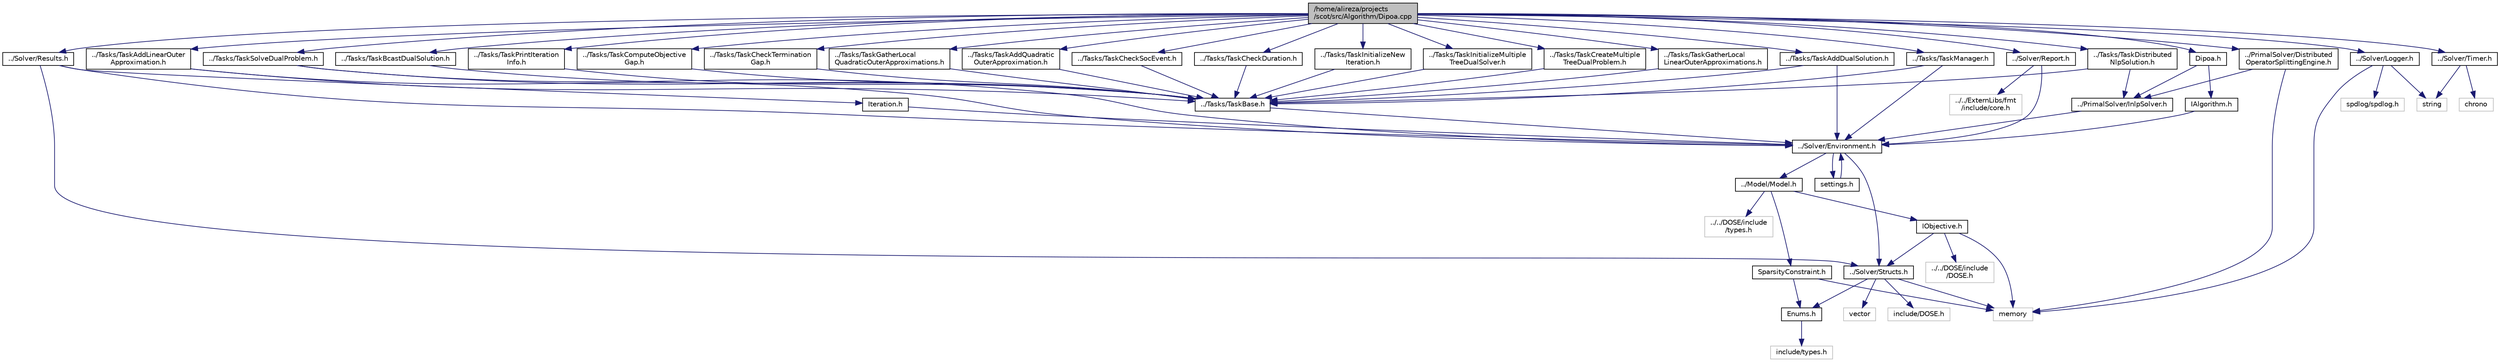 digraph "/home/alireza/projects/scot/src/Algorithm/Dipoa.cpp"
{
 // LATEX_PDF_SIZE
  edge [fontname="Helvetica",fontsize="10",labelfontname="Helvetica",labelfontsize="10"];
  node [fontname="Helvetica",fontsize="10",shape=record];
  Node1 [label="/home/alireza/projects\l/scot/src/Algorithm/Dipoa.cpp",height=0.2,width=0.4,color="black", fillcolor="grey75", style="filled", fontcolor="black",tooltip=" "];
  Node1 -> Node2 [color="midnightblue",fontsize="10",style="solid"];
  Node2 [label="Dipoa.h",height=0.2,width=0.4,color="black", fillcolor="white", style="filled",URL="$Dipoa_8h.html",tooltip=" "];
  Node2 -> Node3 [color="midnightblue",fontsize="10",style="solid"];
  Node3 [label="IAlgorithm.h",height=0.2,width=0.4,color="black", fillcolor="white", style="filled",URL="$IAlgorithm_8h.html",tooltip=" "];
  Node3 -> Node4 [color="midnightblue",fontsize="10",style="solid"];
  Node4 [label="../Solver/Environment.h",height=0.2,width=0.4,color="black", fillcolor="white", style="filled",URL="$Environment_8h.html",tooltip=" "];
  Node4 -> Node5 [color="midnightblue",fontsize="10",style="solid"];
  Node5 [label="../Model/Model.h",height=0.2,width=0.4,color="black", fillcolor="white", style="filled",URL="$Model_8h.html",tooltip=" "];
  Node5 -> Node6 [color="midnightblue",fontsize="10",style="solid"];
  Node6 [label="IObjective.h",height=0.2,width=0.4,color="black", fillcolor="white", style="filled",URL="$IObjective_8h.html",tooltip=" "];
  Node6 -> Node7 [color="midnightblue",fontsize="10",style="solid"];
  Node7 [label="../Solver/Structs.h",height=0.2,width=0.4,color="black", fillcolor="white", style="filled",URL="$Structs_8h.html",tooltip=" "];
  Node7 -> Node8 [color="midnightblue",fontsize="10",style="solid"];
  Node8 [label="vector",height=0.2,width=0.4,color="grey75", fillcolor="white", style="filled",tooltip=" "];
  Node7 -> Node9 [color="midnightblue",fontsize="10",style="solid"];
  Node9 [label="memory",height=0.2,width=0.4,color="grey75", fillcolor="white", style="filled",tooltip=" "];
  Node7 -> Node10 [color="midnightblue",fontsize="10",style="solid"];
  Node10 [label="Enums.h",height=0.2,width=0.4,color="black", fillcolor="white", style="filled",URL="$Enums_8h.html",tooltip=" "];
  Node10 -> Node11 [color="midnightblue",fontsize="10",style="solid"];
  Node11 [label="include/types.h",height=0.2,width=0.4,color="grey75", fillcolor="white", style="filled",tooltip=" "];
  Node7 -> Node12 [color="midnightblue",fontsize="10",style="solid"];
  Node12 [label="include/DOSE.h",height=0.2,width=0.4,color="grey75", fillcolor="white", style="filled",tooltip=" "];
  Node6 -> Node9 [color="midnightblue",fontsize="10",style="solid"];
  Node6 -> Node13 [color="midnightblue",fontsize="10",style="solid"];
  Node13 [label="../../DOSE/include\l/DOSE.h",height=0.2,width=0.4,color="grey75", fillcolor="white", style="filled",tooltip=" "];
  Node5 -> Node14 [color="midnightblue",fontsize="10",style="solid"];
  Node14 [label="SparsityConstraint.h",height=0.2,width=0.4,color="black", fillcolor="white", style="filled",URL="$SparsityConstraint_8h.html",tooltip=" "];
  Node14 -> Node10 [color="midnightblue",fontsize="10",style="solid"];
  Node14 -> Node9 [color="midnightblue",fontsize="10",style="solid"];
  Node5 -> Node15 [color="midnightblue",fontsize="10",style="solid"];
  Node15 [label="../../DOSE/include\l/types.h",height=0.2,width=0.4,color="grey75", fillcolor="white", style="filled",tooltip=" "];
  Node4 -> Node7 [color="midnightblue",fontsize="10",style="solid"];
  Node4 -> Node16 [color="midnightblue",fontsize="10",style="solid"];
  Node16 [label="settings.h",height=0.2,width=0.4,color="black", fillcolor="white", style="filled",URL="$settings_8h.html",tooltip=" "];
  Node16 -> Node4 [color="midnightblue",fontsize="10",style="solid"];
  Node2 -> Node17 [color="midnightblue",fontsize="10",style="solid"];
  Node17 [label="../PrimalSolver/InlpSolver.h",height=0.2,width=0.4,color="black", fillcolor="white", style="filled",URL="$InlpSolver_8h.html",tooltip=" "];
  Node17 -> Node4 [color="midnightblue",fontsize="10",style="solid"];
  Node1 -> Node18 [color="midnightblue",fontsize="10",style="solid"];
  Node18 [label="../Solver/Results.h",height=0.2,width=0.4,color="black", fillcolor="white", style="filled",URL="$Results_8h.html",tooltip=" "];
  Node18 -> Node4 [color="midnightblue",fontsize="10",style="solid"];
  Node18 -> Node7 [color="midnightblue",fontsize="10",style="solid"];
  Node18 -> Node19 [color="midnightblue",fontsize="10",style="solid"];
  Node19 [label="Iteration.h",height=0.2,width=0.4,color="black", fillcolor="white", style="filled",URL="$Iteration_8h.html",tooltip=" "];
  Node19 -> Node4 [color="midnightblue",fontsize="10",style="solid"];
  Node1 -> Node20 [color="midnightblue",fontsize="10",style="solid"];
  Node20 [label="../Solver/Logger.h",height=0.2,width=0.4,color="black", fillcolor="white", style="filled",URL="$Logger_8h.html",tooltip=" "];
  Node20 -> Node21 [color="midnightblue",fontsize="10",style="solid"];
  Node21 [label="spdlog/spdlog.h",height=0.2,width=0.4,color="grey75", fillcolor="white", style="filled",tooltip=" "];
  Node20 -> Node9 [color="midnightblue",fontsize="10",style="solid"];
  Node20 -> Node22 [color="midnightblue",fontsize="10",style="solid"];
  Node22 [label="string",height=0.2,width=0.4,color="grey75", fillcolor="white", style="filled",tooltip=" "];
  Node1 -> Node23 [color="midnightblue",fontsize="10",style="solid"];
  Node23 [label="../Solver/Report.h",height=0.2,width=0.4,color="black", fillcolor="white", style="filled",URL="$Report_8h.html",tooltip=" "];
  Node23 -> Node4 [color="midnightblue",fontsize="10",style="solid"];
  Node23 -> Node24 [color="midnightblue",fontsize="10",style="solid"];
  Node24 [label="../../ExternLibs/fmt\l/include/core.h",height=0.2,width=0.4,color="grey75", fillcolor="white", style="filled",tooltip=" "];
  Node1 -> Node25 [color="midnightblue",fontsize="10",style="solid"];
  Node25 [label="../Solver/Timer.h",height=0.2,width=0.4,color="black", fillcolor="white", style="filled",URL="$Timer_8h.html",tooltip=" "];
  Node25 -> Node22 [color="midnightblue",fontsize="10",style="solid"];
  Node25 -> Node26 [color="midnightblue",fontsize="10",style="solid"];
  Node26 [label="chrono",height=0.2,width=0.4,color="grey75", fillcolor="white", style="filled",tooltip=" "];
  Node1 -> Node27 [color="midnightblue",fontsize="10",style="solid"];
  Node27 [label="../PrimalSolver/Distributed\lOperatorSplittingEngine.h",height=0.2,width=0.4,color="black", fillcolor="white", style="filled",URL="$DistributedOperatorSplittingEngine_8h.html",tooltip=" "];
  Node27 -> Node17 [color="midnightblue",fontsize="10",style="solid"];
  Node27 -> Node9 [color="midnightblue",fontsize="10",style="solid"];
  Node1 -> Node28 [color="midnightblue",fontsize="10",style="solid"];
  Node28 [label="../Tasks/TaskManager.h",height=0.2,width=0.4,color="black", fillcolor="white", style="filled",URL="$TaskManager_8h.html",tooltip=" "];
  Node28 -> Node4 [color="midnightblue",fontsize="10",style="solid"];
  Node28 -> Node29 [color="midnightblue",fontsize="10",style="solid"];
  Node29 [label="../Tasks/TaskBase.h",height=0.2,width=0.4,color="black", fillcolor="white", style="filled",URL="$TaskBase_8h.html",tooltip=" "];
  Node29 -> Node4 [color="midnightblue",fontsize="10",style="solid"];
  Node1 -> Node30 [color="midnightblue",fontsize="10",style="solid"];
  Node30 [label="../Tasks/TaskDistributed\lNlpSolution.h",height=0.2,width=0.4,color="black", fillcolor="white", style="filled",URL="$TaskDistributedNlpSolution_8h.html",tooltip=" "];
  Node30 -> Node29 [color="midnightblue",fontsize="10",style="solid"];
  Node30 -> Node17 [color="midnightblue",fontsize="10",style="solid"];
  Node1 -> Node31 [color="midnightblue",fontsize="10",style="solid"];
  Node31 [label="../Tasks/TaskInitializeNew\lIteration.h",height=0.2,width=0.4,color="black", fillcolor="white", style="filled",URL="$TaskInitializeNewIteration_8h.html",tooltip=" "];
  Node31 -> Node29 [color="midnightblue",fontsize="10",style="solid"];
  Node1 -> Node32 [color="midnightblue",fontsize="10",style="solid"];
  Node32 [label="../Tasks/TaskInitializeMultiple\lTreeDualSolver.h",height=0.2,width=0.4,color="black", fillcolor="white", style="filled",URL="$TaskInitializeMultipleTreeDualSolver_8h.html",tooltip=" "];
  Node32 -> Node29 [color="midnightblue",fontsize="10",style="solid"];
  Node1 -> Node33 [color="midnightblue",fontsize="10",style="solid"];
  Node33 [label="../Tasks/TaskCreateMultiple\lTreeDualProblem.h",height=0.2,width=0.4,color="black", fillcolor="white", style="filled",URL="$TaskCreateMultipleTreeDualProblem_8h.html",tooltip=" "];
  Node33 -> Node29 [color="midnightblue",fontsize="10",style="solid"];
  Node1 -> Node34 [color="midnightblue",fontsize="10",style="solid"];
  Node34 [label="../Tasks/TaskAddLinearOuter\lApproximation.h",height=0.2,width=0.4,color="black", fillcolor="white", style="filled",URL="$TaskAddLinearOuterApproximation_8h.html",tooltip=" "];
  Node34 -> Node4 [color="midnightblue",fontsize="10",style="solid"];
  Node34 -> Node29 [color="midnightblue",fontsize="10",style="solid"];
  Node1 -> Node35 [color="midnightblue",fontsize="10",style="solid"];
  Node35 [label="../Tasks/TaskSolveDualProblem.h",height=0.2,width=0.4,color="black", fillcolor="white", style="filled",URL="$TaskSolveDualProblem_8h.html",tooltip=" "];
  Node35 -> Node4 [color="midnightblue",fontsize="10",style="solid"];
  Node35 -> Node29 [color="midnightblue",fontsize="10",style="solid"];
  Node1 -> Node36 [color="midnightblue",fontsize="10",style="solid"];
  Node36 [label="../Tasks/TaskAddDualSolution.h",height=0.2,width=0.4,color="black", fillcolor="white", style="filled",URL="$TaskAddDualSolution_8h.html",tooltip=" "];
  Node36 -> Node4 [color="midnightblue",fontsize="10",style="solid"];
  Node36 -> Node29 [color="midnightblue",fontsize="10",style="solid"];
  Node1 -> Node37 [color="midnightblue",fontsize="10",style="solid"];
  Node37 [label="../Tasks/TaskGatherLocal\lLinearOuterApproximations.h",height=0.2,width=0.4,color="black", fillcolor="white", style="filled",URL="$TaskGatherLocalLinearOuterApproximations_8h.html",tooltip=" "];
  Node37 -> Node29 [color="midnightblue",fontsize="10",style="solid"];
  Node1 -> Node38 [color="midnightblue",fontsize="10",style="solid"];
  Node38 [label="../Tasks/TaskBcastDualSolution.h",height=0.2,width=0.4,color="black", fillcolor="white", style="filled",URL="$TaskBcastDualSolution_8h.html",tooltip=" "];
  Node38 -> Node29 [color="midnightblue",fontsize="10",style="solid"];
  Node1 -> Node39 [color="midnightblue",fontsize="10",style="solid"];
  Node39 [label="../Tasks/TaskPrintIteration\lInfo.h",height=0.2,width=0.4,color="black", fillcolor="white", style="filled",URL="$TaskPrintIterationInfo_8h.html",tooltip=" "];
  Node39 -> Node29 [color="midnightblue",fontsize="10",style="solid"];
  Node1 -> Node40 [color="midnightblue",fontsize="10",style="solid"];
  Node40 [label="../Tasks/TaskComputeObjective\lGap.h",height=0.2,width=0.4,color="black", fillcolor="white", style="filled",URL="$TaskComputeObjectiveGap_8h.html",tooltip=" "];
  Node40 -> Node29 [color="midnightblue",fontsize="10",style="solid"];
  Node1 -> Node41 [color="midnightblue",fontsize="10",style="solid"];
  Node41 [label="../Tasks/TaskCheckTermination\lGap.h",height=0.2,width=0.4,color="black", fillcolor="white", style="filled",URL="$TaskCheckTerminationGap_8h.html",tooltip=" "];
  Node41 -> Node29 [color="midnightblue",fontsize="10",style="solid"];
  Node1 -> Node42 [color="midnightblue",fontsize="10",style="solid"];
  Node42 [label="../Tasks/TaskGatherLocal\lQuadraticOuterApproximations.h",height=0.2,width=0.4,color="black", fillcolor="white", style="filled",URL="$TaskGatherLocalQuadraticOuterApproximations_8h.html",tooltip=" "];
  Node42 -> Node29 [color="midnightblue",fontsize="10",style="solid"];
  Node1 -> Node43 [color="midnightblue",fontsize="10",style="solid"];
  Node43 [label="../Tasks/TaskAddQuadratic\lOuterApproximation.h",height=0.2,width=0.4,color="black", fillcolor="white", style="filled",URL="$TaskAddQuadraticOuterApproximation_8h.html",tooltip=" "];
  Node43 -> Node29 [color="midnightblue",fontsize="10",style="solid"];
  Node1 -> Node44 [color="midnightblue",fontsize="10",style="solid"];
  Node44 [label="../Tasks/TaskCheckSocEvent.h",height=0.2,width=0.4,color="black", fillcolor="white", style="filled",URL="$TaskCheckSocEvent_8h.html",tooltip=" "];
  Node44 -> Node29 [color="midnightblue",fontsize="10",style="solid"];
  Node1 -> Node45 [color="midnightblue",fontsize="10",style="solid"];
  Node45 [label="../Tasks/TaskCheckDuration.h",height=0.2,width=0.4,color="black", fillcolor="white", style="filled",URL="$TaskCheckDuration_8h.html",tooltip=" "];
  Node45 -> Node29 [color="midnightblue",fontsize="10",style="solid"];
}
